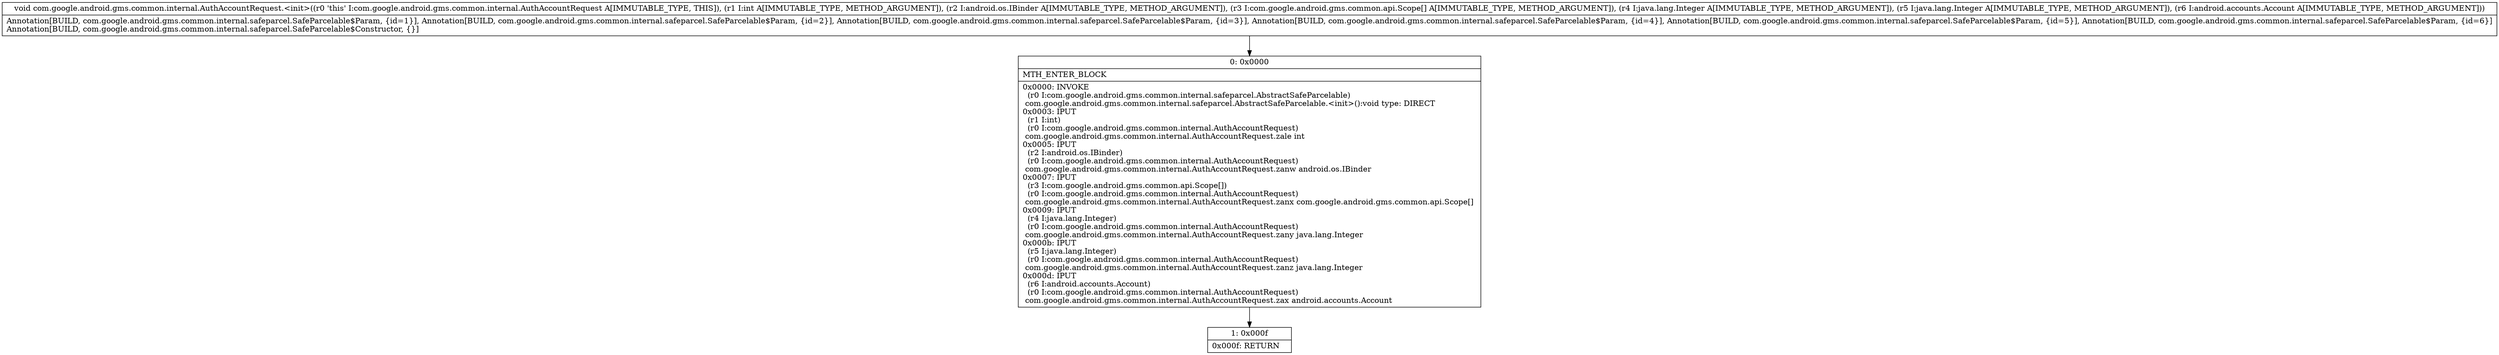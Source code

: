 digraph "CFG forcom.google.android.gms.common.internal.AuthAccountRequest.\<init\>(ILandroid\/os\/IBinder;[Lcom\/google\/android\/gms\/common\/api\/Scope;Ljava\/lang\/Integer;Ljava\/lang\/Integer;Landroid\/accounts\/Account;)V" {
Node_0 [shape=record,label="{0\:\ 0x0000|MTH_ENTER_BLOCK\l|0x0000: INVOKE  \l  (r0 I:com.google.android.gms.common.internal.safeparcel.AbstractSafeParcelable)\l com.google.android.gms.common.internal.safeparcel.AbstractSafeParcelable.\<init\>():void type: DIRECT \l0x0003: IPUT  \l  (r1 I:int)\l  (r0 I:com.google.android.gms.common.internal.AuthAccountRequest)\l com.google.android.gms.common.internal.AuthAccountRequest.zale int \l0x0005: IPUT  \l  (r2 I:android.os.IBinder)\l  (r0 I:com.google.android.gms.common.internal.AuthAccountRequest)\l com.google.android.gms.common.internal.AuthAccountRequest.zanw android.os.IBinder \l0x0007: IPUT  \l  (r3 I:com.google.android.gms.common.api.Scope[])\l  (r0 I:com.google.android.gms.common.internal.AuthAccountRequest)\l com.google.android.gms.common.internal.AuthAccountRequest.zanx com.google.android.gms.common.api.Scope[] \l0x0009: IPUT  \l  (r4 I:java.lang.Integer)\l  (r0 I:com.google.android.gms.common.internal.AuthAccountRequest)\l com.google.android.gms.common.internal.AuthAccountRequest.zany java.lang.Integer \l0x000b: IPUT  \l  (r5 I:java.lang.Integer)\l  (r0 I:com.google.android.gms.common.internal.AuthAccountRequest)\l com.google.android.gms.common.internal.AuthAccountRequest.zanz java.lang.Integer \l0x000d: IPUT  \l  (r6 I:android.accounts.Account)\l  (r0 I:com.google.android.gms.common.internal.AuthAccountRequest)\l com.google.android.gms.common.internal.AuthAccountRequest.zax android.accounts.Account \l}"];
Node_1 [shape=record,label="{1\:\ 0x000f|0x000f: RETURN   \l}"];
MethodNode[shape=record,label="{void com.google.android.gms.common.internal.AuthAccountRequest.\<init\>((r0 'this' I:com.google.android.gms.common.internal.AuthAccountRequest A[IMMUTABLE_TYPE, THIS]), (r1 I:int A[IMMUTABLE_TYPE, METHOD_ARGUMENT]), (r2 I:android.os.IBinder A[IMMUTABLE_TYPE, METHOD_ARGUMENT]), (r3 I:com.google.android.gms.common.api.Scope[] A[IMMUTABLE_TYPE, METHOD_ARGUMENT]), (r4 I:java.lang.Integer A[IMMUTABLE_TYPE, METHOD_ARGUMENT]), (r5 I:java.lang.Integer A[IMMUTABLE_TYPE, METHOD_ARGUMENT]), (r6 I:android.accounts.Account A[IMMUTABLE_TYPE, METHOD_ARGUMENT]))  | Annotation[BUILD, com.google.android.gms.common.internal.safeparcel.SafeParcelable$Param, \{id=1\}], Annotation[BUILD, com.google.android.gms.common.internal.safeparcel.SafeParcelable$Param, \{id=2\}], Annotation[BUILD, com.google.android.gms.common.internal.safeparcel.SafeParcelable$Param, \{id=3\}], Annotation[BUILD, com.google.android.gms.common.internal.safeparcel.SafeParcelable$Param, \{id=4\}], Annotation[BUILD, com.google.android.gms.common.internal.safeparcel.SafeParcelable$Param, \{id=5\}], Annotation[BUILD, com.google.android.gms.common.internal.safeparcel.SafeParcelable$Param, \{id=6\}]\lAnnotation[BUILD, com.google.android.gms.common.internal.safeparcel.SafeParcelable$Constructor, \{\}]\l}"];
MethodNode -> Node_0;
Node_0 -> Node_1;
}

